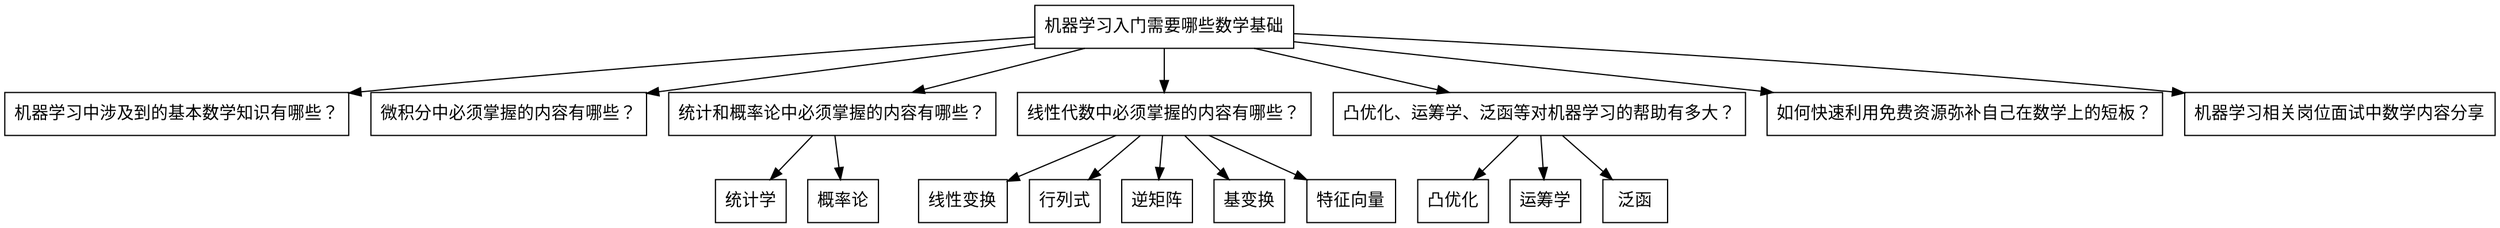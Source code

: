 digraph ml {

    subgraph math {
        node[shape=record]
        topic[label="机器学习入门需要哪些数学基础"];
        q1[label="机器学习中涉及到的基本数学知识有哪些？"];
        q2[label="微积分中必须掌握的内容有哪些？"];
        q3[label="统计和概率论中必须掌握的内容有哪些？"];
        q4[label="线性代数中必须掌握的内容有哪些？"];
        q5[label="凸优化、运筹学、泛函等对机器学习的帮助有多大？"];
        q6[label="如何快速利用免费资源弥补自己在数学上的短板？"];
        q7[label="机器学习相关岗位面试中数学内容分享"];
        q31[label="统计学"];
        q32[label="概率论"];
        q41[label="线性变换"];
        q42[label="行列式"];
        q43[label="逆矩阵"];
        q44[label="基变换"];
        q45[label="特征向量"];
        q51[label="凸优化"];
        q52[label="运筹学"];
        q53[label="泛函"];
        topic -> q1;
        topic -> q2;
        topic -> q3;
        topic -> q4;
        topic -> q5;
        topic -> q6;
        topic -> q7;
        q3 -> q31;
        q3 -> q32;
        q4 -> q41;
        q4 -> q42;
        q4 -> q43;
        q4 -> q44;
        q4 -> q45;
        q5 -> q51;
        q5 -> q52;
        q5 -> q53;
    }

}